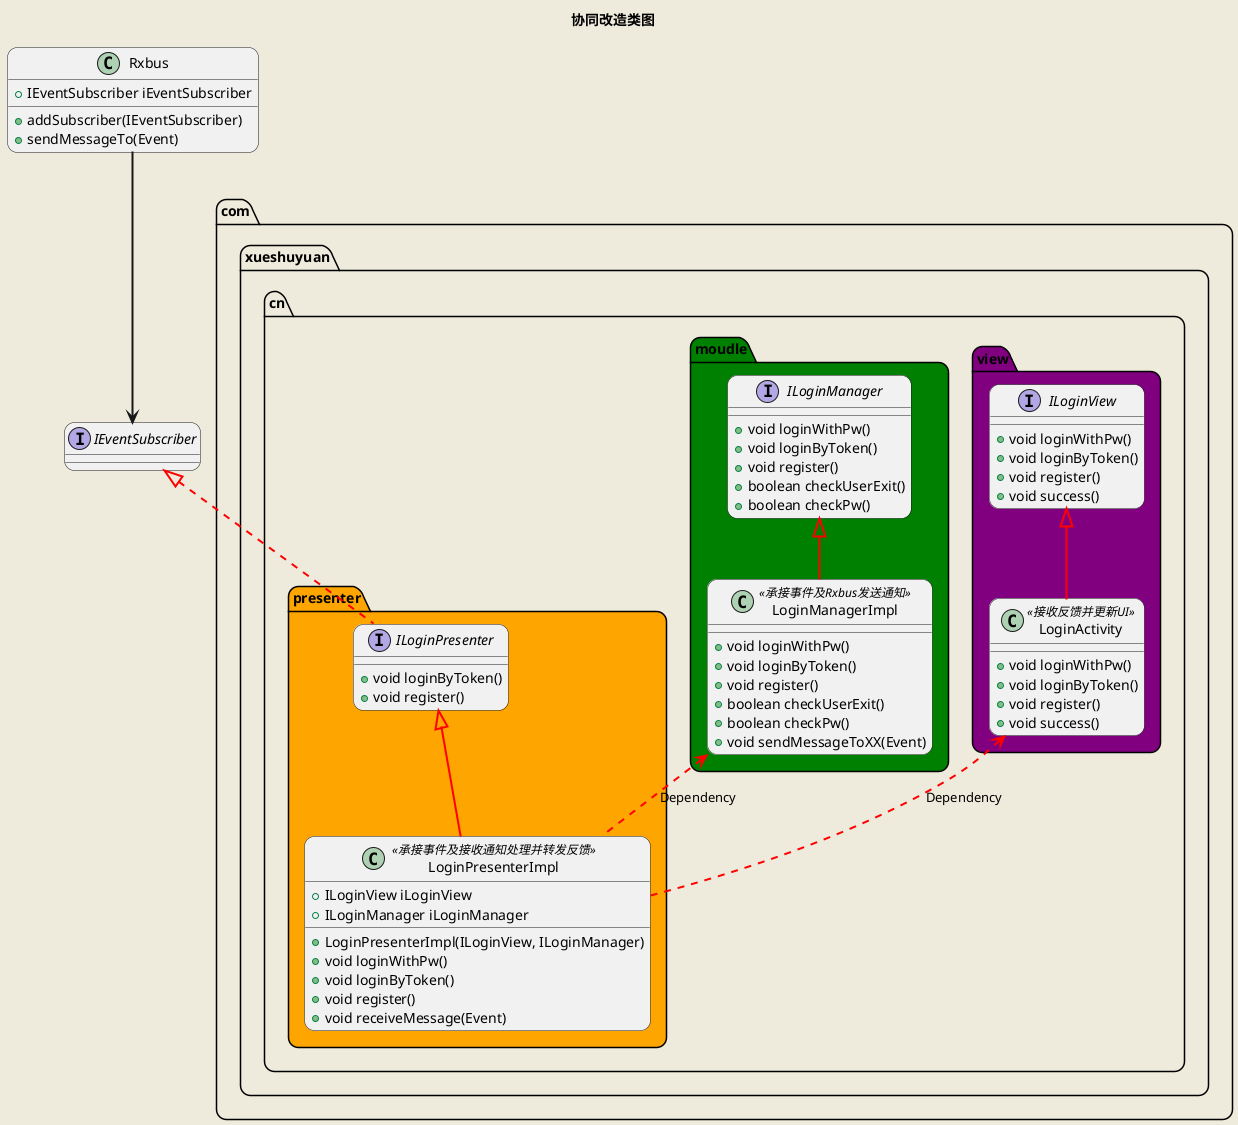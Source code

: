@startuml
title  协同改造类图
'skinparam packageStyle rect
skinparam backgroundColor #EEEBDC
skinparam roundcorner 20
skinparam sequenceArrowThickness 2
'skinparam handwritten true
class Rxbus {
    +IEventSubscriber iEventSubscriber
    +addSubscriber(IEventSubscriber)
    +sendMessageTo(Event)
}

interface IEventSubscriber
Rxbus --> IEventSubscriber
namespace com.xueshuyuan.cn.view #purple{

    interface ILoginView{
        +void loginWithPw()
        +void loginByToken()
        +void register()
        +void success()
    }
    class LoginActivity<<接收反馈并更新UI>> {
        +void loginWithPw()
        +void loginByToken()
        +void register()
        +void success()
    }

    ILoginView <|--[#red] LoginActivity
}

namespace com.xueshuyuan.cn.presenter #orange{
    interface ILoginPresenter{
        +void loginByToken()
        +void register()
    }
    class LoginPresenterImpl<<承接事件及接收通知处理并转发反馈>> {
        +ILoginView iLoginView
        +ILoginManager iLoginManager
        +LoginPresenterImpl(ILoginView, ILoginManager)
        +void loginWithPw()
        +void loginByToken()
        +void register()
        +void receiveMessage(Event)
    }

    ILoginPresenter <|--[#red] LoginPresenterImpl
    com.xueshuyuan.cn.view.LoginActivity <..[#red] LoginPresenterImpl :  Dependency
    com.xueshuyuan.cn.moudle.LoginManagerImpl <..[#red] LoginPresenterImpl :  Dependency
    .IEventSubscriber <|..[#red] ILoginPresenter
}


namespace com.xueshuyuan.cn.moudle #green{
    interface ILoginManager{
        +void loginWithPw()
        +void loginByToken()
        +void register()
        +boolean checkUserExit()
        +boolean checkPw()
    }
    class LoginManagerImpl<<承接事件及Rxbus发送通知>> {
        +void loginWithPw()
        +void loginByToken()
        +void register()
        +boolean checkUserExit()
        +boolean checkPw()
        +void sendMessageToXX(Event)
    }

    ILoginManager <|--[#red] LoginManagerImpl
}



@enduml